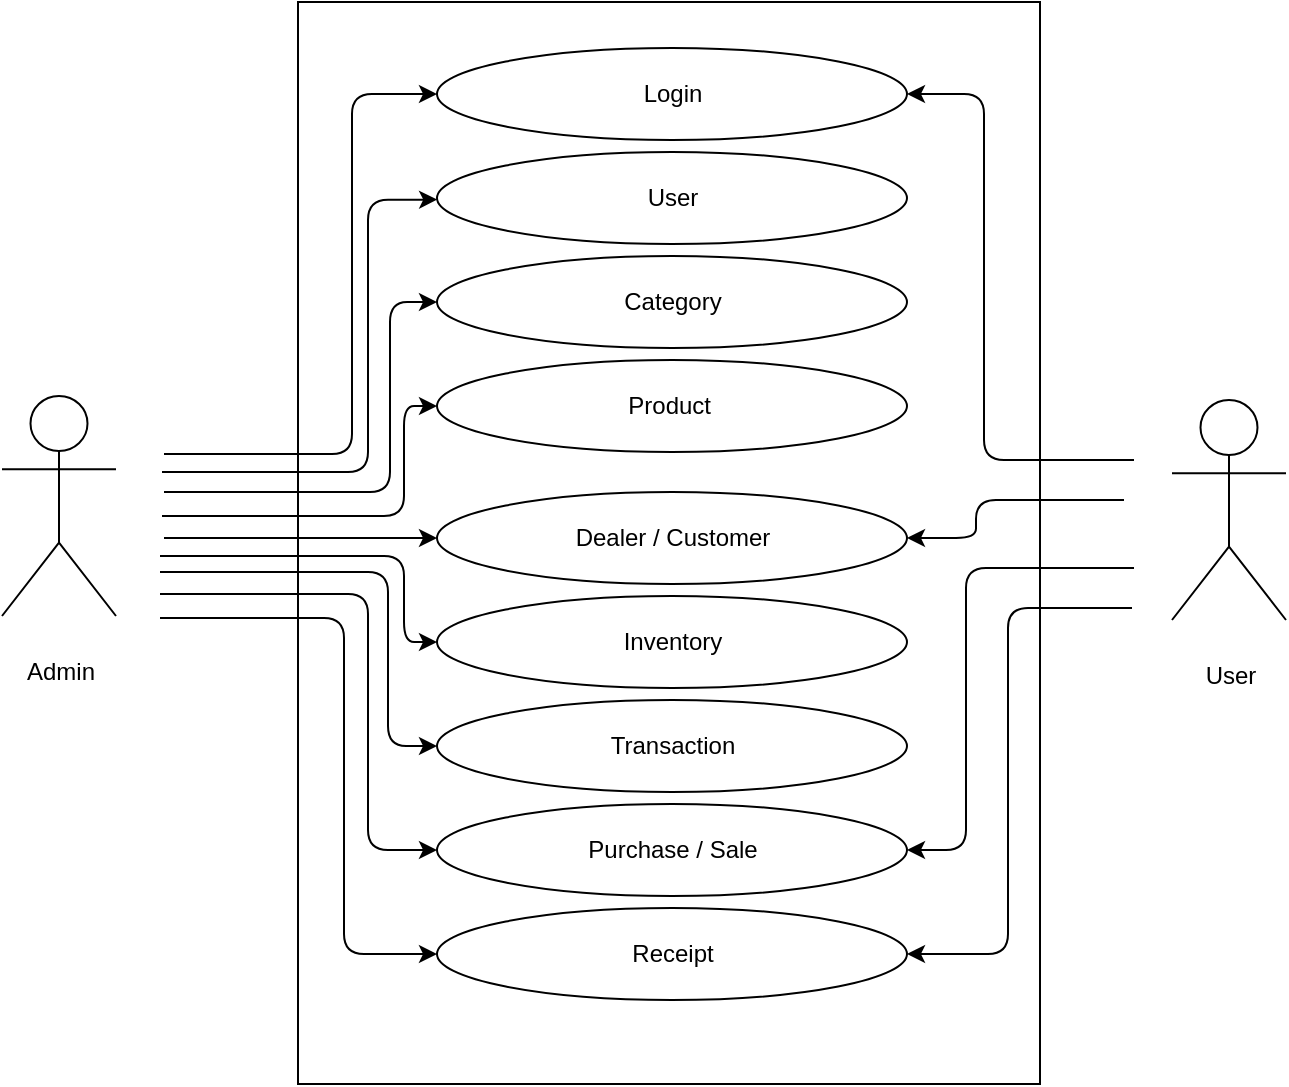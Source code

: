 <mxfile version="12.9.13" type="device"><diagram id="kilkIrPthpqePRPhP2bp" name="Page-1"><mxGraphModel dx="868" dy="433" grid="0" gridSize="10" guides="1" tooltips="1" connect="1" arrows="1" fold="1" page="1" pageScale="1" pageWidth="827" pageHeight="1169" math="0" shadow="0"><root><mxCell id="0"/><mxCell id="1" parent="0"/><mxCell id="H9vSHrj5_4V7zcgTRrKL-3" value="" style="rounded=0;whiteSpace=wrap;html=1;" parent="1" vertex="1"><mxGeometry x="219" y="57" width="371" height="541" as="geometry"/></mxCell><mxCell id="H9vSHrj5_4V7zcgTRrKL-4" value="Login" style="ellipse;whiteSpace=wrap;html=1;" parent="1" vertex="1"><mxGeometry x="288.5" y="80" width="235" height="46" as="geometry"/></mxCell><mxCell id="H9vSHrj5_4V7zcgTRrKL-5" value="User" style="ellipse;whiteSpace=wrap;html=1;" parent="1" vertex="1"><mxGeometry x="288.5" y="132" width="235" height="46" as="geometry"/></mxCell><mxCell id="H9vSHrj5_4V7zcgTRrKL-6" value="Category" style="ellipse;whiteSpace=wrap;html=1;" parent="1" vertex="1"><mxGeometry x="288.5" y="184" width="235" height="46" as="geometry"/></mxCell><mxCell id="H9vSHrj5_4V7zcgTRrKL-7" value="Product&amp;nbsp;" style="ellipse;whiteSpace=wrap;html=1;" parent="1" vertex="1"><mxGeometry x="288.5" y="236" width="235" height="46" as="geometry"/></mxCell><mxCell id="H9vSHrj5_4V7zcgTRrKL-13" value="Dealer / Customer" style="ellipse;whiteSpace=wrap;html=1;" parent="1" vertex="1"><mxGeometry x="288.5" y="302" width="235" height="46" as="geometry"/></mxCell><mxCell id="H9vSHrj5_4V7zcgTRrKL-14" value="Inventory" style="ellipse;whiteSpace=wrap;html=1;" parent="1" vertex="1"><mxGeometry x="288.5" y="354" width="235" height="46" as="geometry"/></mxCell><mxCell id="H9vSHrj5_4V7zcgTRrKL-15" value="Transaction" style="ellipse;whiteSpace=wrap;html=1;" parent="1" vertex="1"><mxGeometry x="288.5" y="406" width="235" height="46" as="geometry"/></mxCell><mxCell id="H9vSHrj5_4V7zcgTRrKL-16" value="Purchase / Sale" style="ellipse;whiteSpace=wrap;html=1;" parent="1" vertex="1"><mxGeometry x="288.5" y="458" width="235" height="46" as="geometry"/></mxCell><mxCell id="H9vSHrj5_4V7zcgTRrKL-17" value="Receipt" style="ellipse;whiteSpace=wrap;html=1;" parent="1" vertex="1"><mxGeometry x="288.5" y="510" width="235" height="46" as="geometry"/></mxCell><mxCell id="qQchxVxvK_Q0Sh5uol8e-1" value="&lt;br&gt;Admin" style="shape=umlActor;verticalLabelPosition=bottom;labelBackgroundColor=#ffffff;verticalAlign=top;html=1;outlineConnect=0;" vertex="1" parent="1"><mxGeometry x="71" y="254" width="57" height="110" as="geometry"/></mxCell><mxCell id="qQchxVxvK_Q0Sh5uol8e-4" value="&lt;br&gt;User" style="shape=umlActor;verticalLabelPosition=bottom;labelBackgroundColor=#ffffff;verticalAlign=top;html=1;outlineConnect=0;" vertex="1" parent="1"><mxGeometry x="656" y="256" width="57" height="110" as="geometry"/></mxCell><mxCell id="qQchxVxvK_Q0Sh5uol8e-5" value="" style="endArrow=classic;html=1;entryX=0;entryY=0.5;entryDx=0;entryDy=0;" edge="1" parent="1" target="H9vSHrj5_4V7zcgTRrKL-4"><mxGeometry width="50" height="50" relative="1" as="geometry"><mxPoint x="152" y="283" as="sourcePoint"/><mxPoint x="437" y="270" as="targetPoint"/><Array as="points"><mxPoint x="246" y="283"/><mxPoint x="246" y="103"/></Array></mxGeometry></mxCell><mxCell id="qQchxVxvK_Q0Sh5uol8e-6" value="" style="endArrow=classic;html=1;" edge="1" parent="1" target="H9vSHrj5_4V7zcgTRrKL-5"><mxGeometry width="50" height="50" relative="1" as="geometry"><mxPoint x="151" y="292" as="sourcePoint"/><mxPoint x="288.5" y="156" as="targetPoint"/><Array as="points"><mxPoint x="254" y="292"/><mxPoint x="254" y="156"/></Array></mxGeometry></mxCell><mxCell id="qQchxVxvK_Q0Sh5uol8e-7" value="" style="endArrow=classic;html=1;" edge="1" parent="1" target="H9vSHrj5_4V7zcgTRrKL-6"><mxGeometry width="50" height="50" relative="1" as="geometry"><mxPoint x="152" y="302" as="sourcePoint"/><mxPoint x="285.5" y="207" as="targetPoint"/><Array as="points"><mxPoint x="265" y="302"/><mxPoint x="265" y="207"/></Array></mxGeometry></mxCell><mxCell id="qQchxVxvK_Q0Sh5uol8e-8" value="" style="endArrow=classic;html=1;entryX=0;entryY=0.5;entryDx=0;entryDy=0;" edge="1" parent="1" target="H9vSHrj5_4V7zcgTRrKL-7"><mxGeometry width="50" height="50" relative="1" as="geometry"><mxPoint x="151" y="314" as="sourcePoint"/><mxPoint x="285.5" y="259" as="targetPoint"/><Array as="points"><mxPoint x="272" y="314"/><mxPoint x="272" y="259"/></Array></mxGeometry></mxCell><mxCell id="qQchxVxvK_Q0Sh5uol8e-9" value="" style="endArrow=classic;html=1;entryX=0;entryY=0.5;entryDx=0;entryDy=0;" edge="1" parent="1" target="H9vSHrj5_4V7zcgTRrKL-13"><mxGeometry width="50" height="50" relative="1" as="geometry"><mxPoint x="152" y="325" as="sourcePoint"/><mxPoint x="437" y="270" as="targetPoint"/><Array as="points"><mxPoint x="242" y="325"/></Array></mxGeometry></mxCell><mxCell id="qQchxVxvK_Q0Sh5uol8e-10" value="" style="endArrow=classic;html=1;entryX=0;entryY=0.5;entryDx=0;entryDy=0;" edge="1" parent="1" target="H9vSHrj5_4V7zcgTRrKL-14"><mxGeometry width="50" height="50" relative="1" as="geometry"><mxPoint x="150" y="334" as="sourcePoint"/><mxPoint x="437" y="470" as="targetPoint"/><Array as="points"><mxPoint x="272" y="334"/><mxPoint x="272" y="377"/></Array></mxGeometry></mxCell><mxCell id="qQchxVxvK_Q0Sh5uol8e-12" value="" style="endArrow=classic;html=1;entryX=0;entryY=0.5;entryDx=0;entryDy=0;" edge="1" parent="1" target="H9vSHrj5_4V7zcgTRrKL-15"><mxGeometry width="50" height="50" relative="1" as="geometry"><mxPoint x="150" y="342" as="sourcePoint"/><mxPoint x="150" y="343" as="targetPoint"/><Array as="points"><mxPoint x="264" y="342"/><mxPoint x="264" y="429"/></Array></mxGeometry></mxCell><mxCell id="qQchxVxvK_Q0Sh5uol8e-13" value="" style="endArrow=classic;html=1;entryX=0;entryY=0.5;entryDx=0;entryDy=0;" edge="1" parent="1" target="H9vSHrj5_4V7zcgTRrKL-16"><mxGeometry width="50" height="50" relative="1" as="geometry"><mxPoint x="150" y="353" as="sourcePoint"/><mxPoint x="437" y="370" as="targetPoint"/><Array as="points"><mxPoint x="254" y="353"/><mxPoint x="254" y="481"/></Array></mxGeometry></mxCell><mxCell id="qQchxVxvK_Q0Sh5uol8e-14" value="" style="endArrow=classic;html=1;entryX=0;entryY=0.5;entryDx=0;entryDy=0;" edge="1" parent="1" target="H9vSHrj5_4V7zcgTRrKL-17"><mxGeometry width="50" height="50" relative="1" as="geometry"><mxPoint x="150" y="365" as="sourcePoint"/><mxPoint x="437" y="370" as="targetPoint"/><Array as="points"><mxPoint x="242" y="365"/><mxPoint x="242" y="533"/></Array></mxGeometry></mxCell><mxCell id="qQchxVxvK_Q0Sh5uol8e-15" value="" style="endArrow=classic;html=1;entryX=1;entryY=0.5;entryDx=0;entryDy=0;" edge="1" parent="1" target="H9vSHrj5_4V7zcgTRrKL-4"><mxGeometry width="50" height="50" relative="1" as="geometry"><mxPoint x="637" y="286" as="sourcePoint"/><mxPoint x="437" y="270" as="targetPoint"/><Array as="points"><mxPoint x="562" y="286"/><mxPoint x="562" y="103"/></Array></mxGeometry></mxCell><mxCell id="qQchxVxvK_Q0Sh5uol8e-16" value="" style="endArrow=classic;html=1;entryX=1;entryY=0.5;entryDx=0;entryDy=0;" edge="1" parent="1" target="H9vSHrj5_4V7zcgTRrKL-13"><mxGeometry width="50" height="50" relative="1" as="geometry"><mxPoint x="632" y="306" as="sourcePoint"/><mxPoint x="437" y="170" as="targetPoint"/><Array as="points"><mxPoint x="558" y="306"/><mxPoint x="558" y="325"/></Array></mxGeometry></mxCell><mxCell id="qQchxVxvK_Q0Sh5uol8e-17" value="" style="endArrow=classic;html=1;entryX=1;entryY=0.5;entryDx=0;entryDy=0;" edge="1" parent="1" target="H9vSHrj5_4V7zcgTRrKL-16"><mxGeometry width="50" height="50" relative="1" as="geometry"><mxPoint x="637" y="340" as="sourcePoint"/><mxPoint x="437" y="470" as="targetPoint"/><Array as="points"><mxPoint x="553" y="340"/><mxPoint x="553" y="481"/></Array></mxGeometry></mxCell><mxCell id="qQchxVxvK_Q0Sh5uol8e-18" value="" style="endArrow=classic;html=1;entryX=1;entryY=0.5;entryDx=0;entryDy=0;" edge="1" parent="1" target="H9vSHrj5_4V7zcgTRrKL-17"><mxGeometry width="50" height="50" relative="1" as="geometry"><mxPoint x="636" y="360" as="sourcePoint"/><mxPoint x="437" y="470" as="targetPoint"/><Array as="points"><mxPoint x="574" y="360"/><mxPoint x="574" y="533"/></Array></mxGeometry></mxCell></root></mxGraphModel></diagram></mxfile>